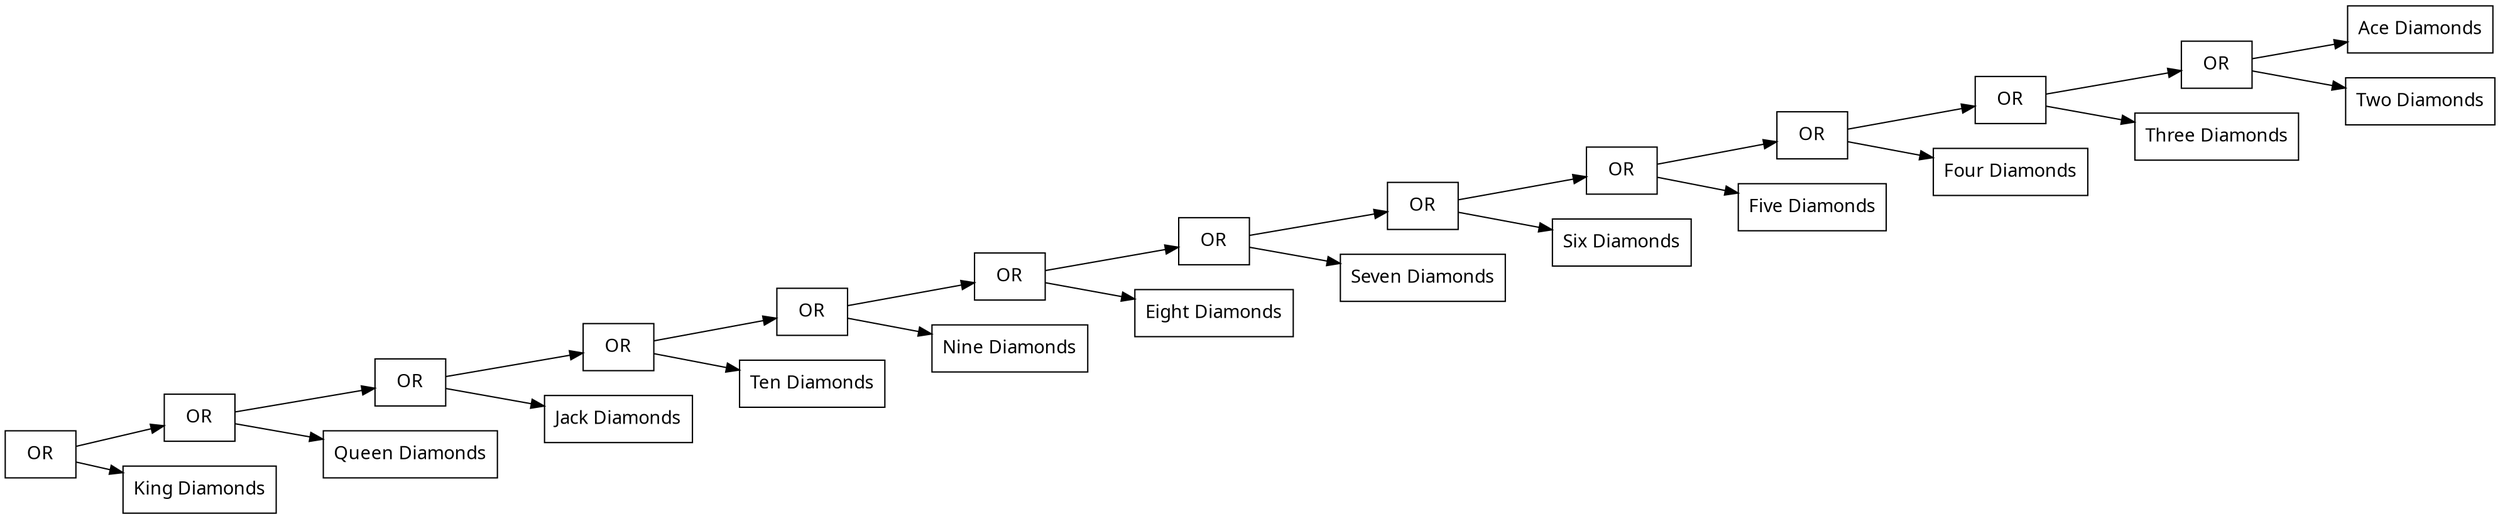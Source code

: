 digraph {
node [shape=record];
node [fontname=Sans];charset="UTF-8" splines=true splines=spline rankdir =LR
377[label="OR"];
377->373;
377->376;
373[label="OR"];
373->369;
373->372;
376[label="King Diamonds"];
369[label="OR"];
369->365;
369->368;
372[label="Queen Diamonds"];
365[label="OR"];
365->361;
365->364;
368[label="Jack Diamonds"];
361[label="OR"];
361->357;
361->360;
364[label="Ten Diamonds"];
357[label="OR"];
357->353;
357->356;
360[label="Nine Diamonds"];
353[label="OR"];
353->349;
353->352;
356[label="Eight Diamonds"];
349[label="OR"];
349->345;
349->348;
352[label="Seven Diamonds"];
345[label="OR"];
345->341;
345->344;
348[label="Six Diamonds"];
341[label="OR"];
341->337;
341->340;
344[label="Five Diamonds"];
337[label="OR"];
337->333;
337->336;
340[label="Four Diamonds"];
333[label="OR"];
333->329;
333->332;
336[label="Three Diamonds"];
329[label="Ace Diamonds"];
332[label="Two Diamonds"];
}

